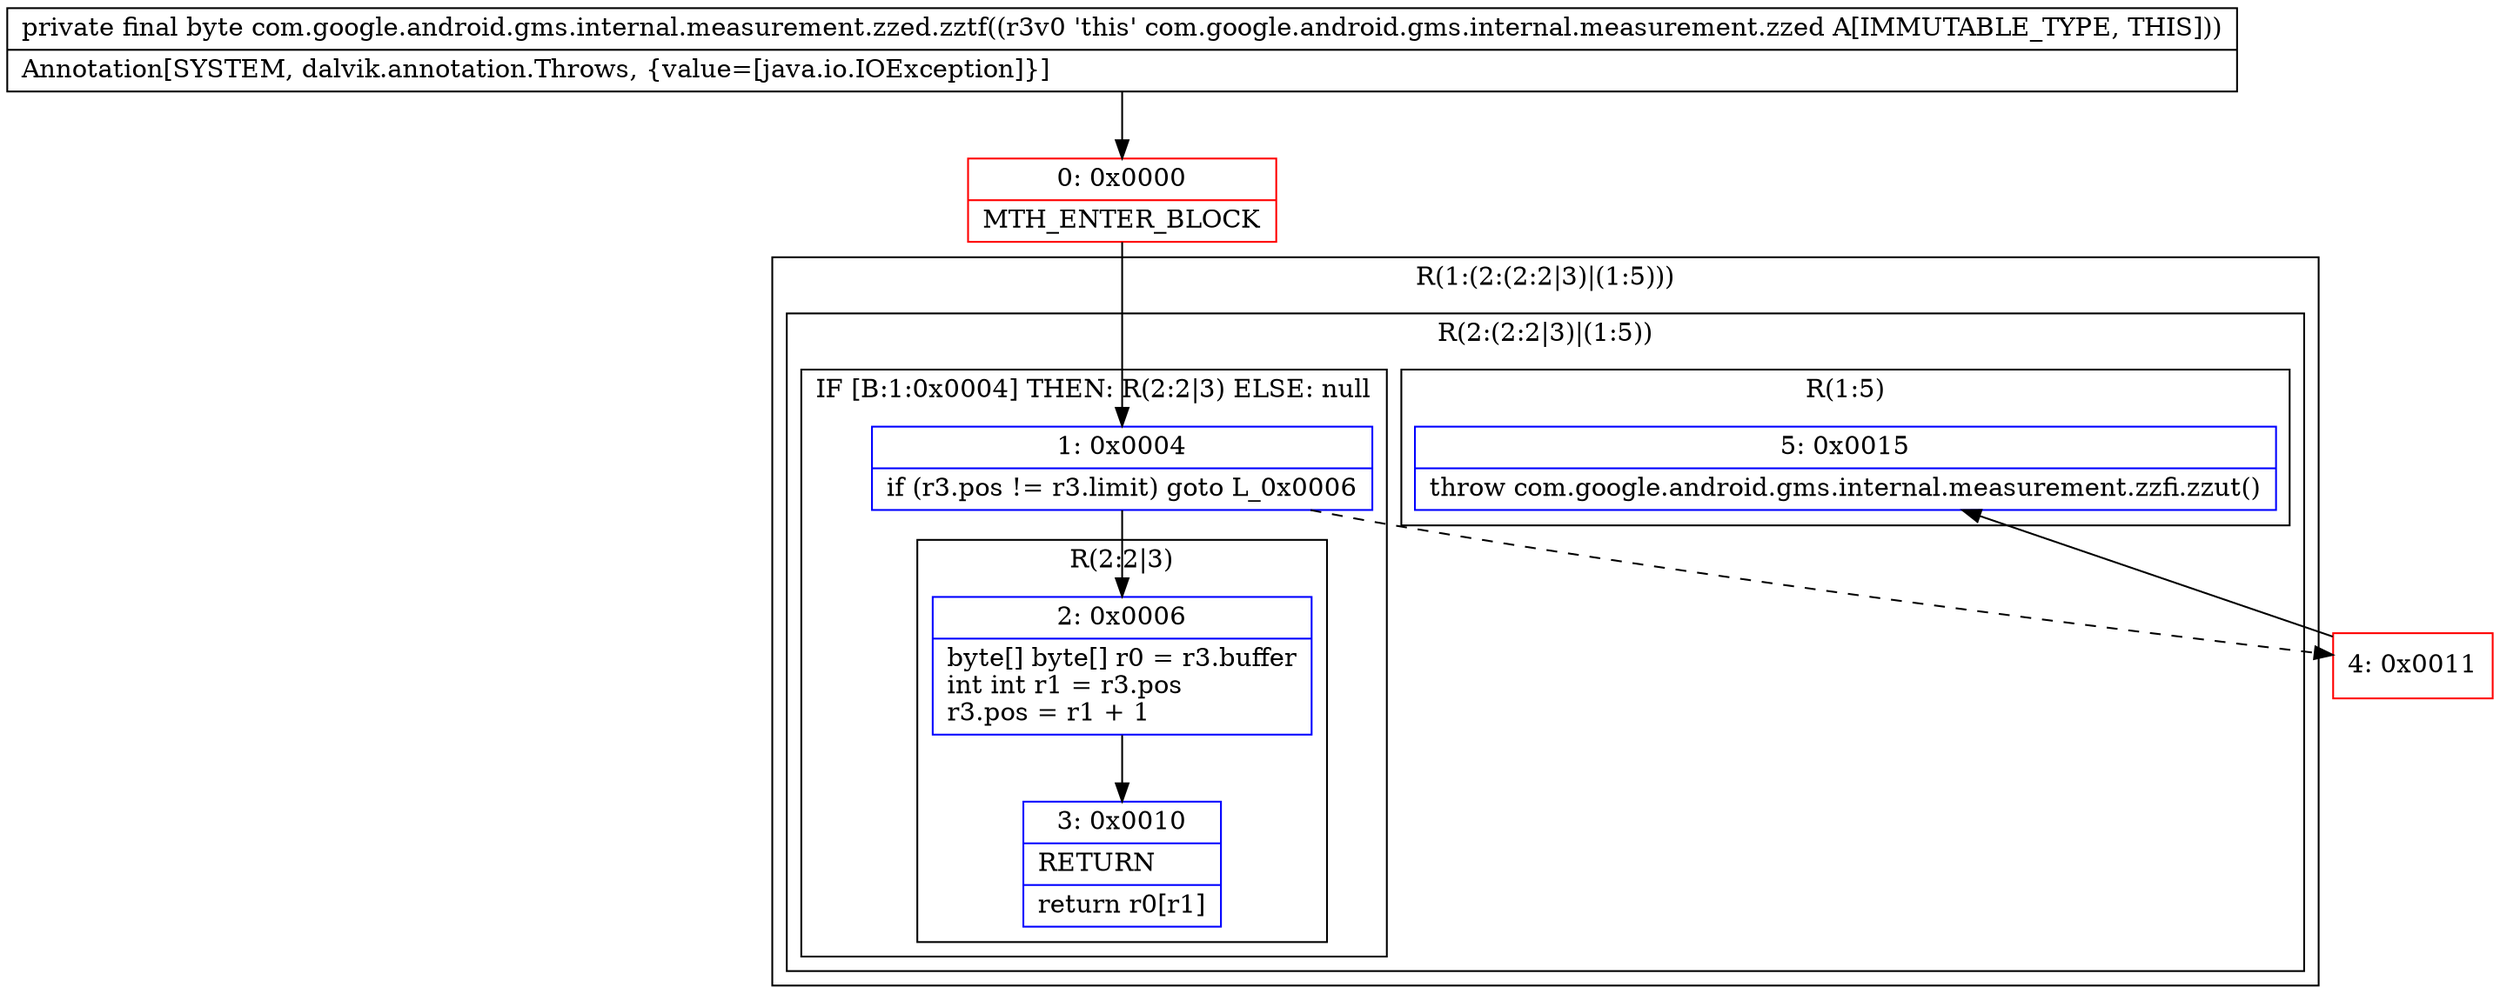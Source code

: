 digraph "CFG forcom.google.android.gms.internal.measurement.zzed.zztf()B" {
subgraph cluster_Region_1665636799 {
label = "R(1:(2:(2:2|3)|(1:5)))";
node [shape=record,color=blue];
subgraph cluster_Region_486799437 {
label = "R(2:(2:2|3)|(1:5))";
node [shape=record,color=blue];
subgraph cluster_IfRegion_2064037660 {
label = "IF [B:1:0x0004] THEN: R(2:2|3) ELSE: null";
node [shape=record,color=blue];
Node_1 [shape=record,label="{1\:\ 0x0004|if (r3.pos != r3.limit) goto L_0x0006\l}"];
subgraph cluster_Region_208553549 {
label = "R(2:2|3)";
node [shape=record,color=blue];
Node_2 [shape=record,label="{2\:\ 0x0006|byte[] byte[] r0 = r3.buffer\lint int r1 = r3.pos\lr3.pos = r1 + 1\l}"];
Node_3 [shape=record,label="{3\:\ 0x0010|RETURN\l|return r0[r1]\l}"];
}
}
subgraph cluster_Region_1992848958 {
label = "R(1:5)";
node [shape=record,color=blue];
Node_5 [shape=record,label="{5\:\ 0x0015|throw com.google.android.gms.internal.measurement.zzfi.zzut()\l}"];
}
}
}
Node_0 [shape=record,color=red,label="{0\:\ 0x0000|MTH_ENTER_BLOCK\l}"];
Node_4 [shape=record,color=red,label="{4\:\ 0x0011}"];
MethodNode[shape=record,label="{private final byte com.google.android.gms.internal.measurement.zzed.zztf((r3v0 'this' com.google.android.gms.internal.measurement.zzed A[IMMUTABLE_TYPE, THIS]))  | Annotation[SYSTEM, dalvik.annotation.Throws, \{value=[java.io.IOException]\}]\l}"];
MethodNode -> Node_0;
Node_1 -> Node_2;
Node_1 -> Node_4[style=dashed];
Node_2 -> Node_3;
Node_0 -> Node_1;
Node_4 -> Node_5;
}

